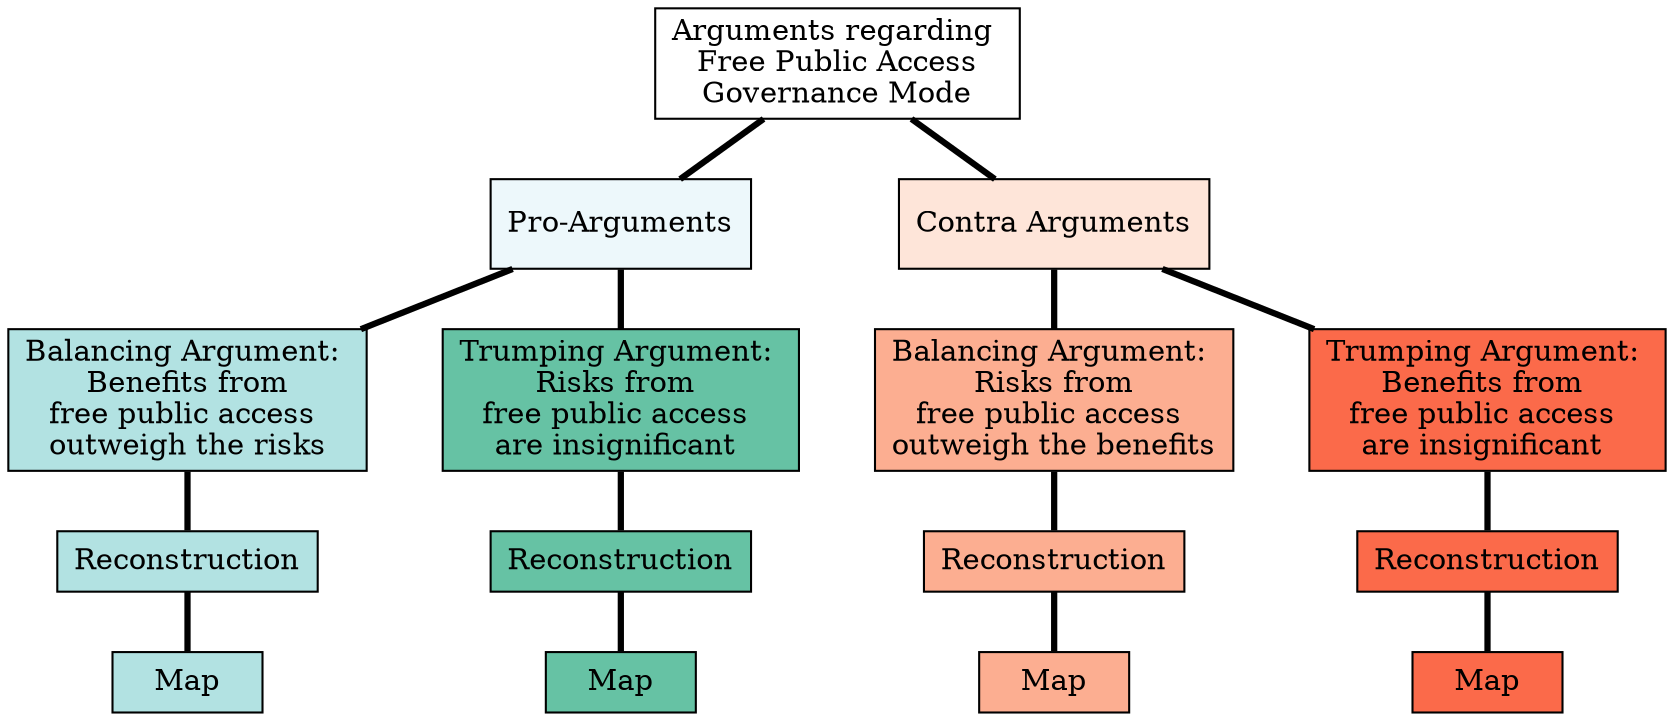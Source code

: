 digraph "Argument Structure GM-1: Free Public Access" {
 graph [newrank = true,
		nodesep = 0.5,
		ranksep = 0.4,
		overlap = true,
		splines = false,]
 node [fixedsize = false,
		fontsize = 14,
		height = 1,
		shape = box,
		style = "filled,setlinewidth(1)",
		width = 1,
		color=black]
 edge [arrowhead = none,
		arrowsize = 1,
		labelfontname = "Ubuntu",
		weight = 10,
		style = "filled,setlinewidth(3)",
		color=black]

 Label_1 [
  label="Arguments regarding \n Free Public Access \nGovernance Mode",
  URL="https://jenkaubuntu.github.io/twon-website-mockup.github.io/argument-rekos/arg-rekos.html",
  fillcolor="white",
  width=1
  height=.6]
  
 pro_1 [
    href="https://jenkaubuntu.github.io/twon-website-mockup.github.io/argument-rekos/arg-rekos.html#pro-arguments-free-public-access",
    fillcolor="#edf8fb",
    fixedsize=false,
    label="Pro-Arguments"
    height=0.6,
    row=func,
    width=1]
 pro_ba_1_claim [
    fillcolor="#b2e2e2",
    fixedsize=false,
    label="Balancing Argument: \n Benefits from \nfree public access \noutweigh the risks"
    fontcolor=black,
    height=0.6,
    row=func,
    width=1]
 pro_ba_arg_reko_1 [
    URL="https://jenkaubuntu.github.io/twon-website-mockup.github.io/argument-rekos/arg-rekos.html#balancing-pro-argumentation-gm-1",
    fillcolor="#b2e2e2",
    fixedsize=false,
    label="Reconstruction"
    fontcolor=black,
    height=0.4,
    row=func,
    width=1]
 pro_ba_arg_map_1 [
    URL="",
    fillcolor="#b2e2e2",
    fixedsize=false,
    label="Map"
    fontcolor=black,
    height=0.4,
    row=func,
    width=1]
 pro_trump_1_claim [
    URL="",
    fillcolor="#66c2a4",
    fixedsize=false,
    label="Trumping Argument: \nRisks from \nfree public access \nare insignificant "
    fontcolor=black,
    height=0.6,
    row=func,
    width=1]
 pro_trump_arg_reko_1 [
    URL="https://jenkaubuntu.github.io/twon-website-mockup.github.io/argument-rekos/arg-rekos.html#trumping-pro-argumentation-gm-1",
    fillcolor="#66c2a4",
    fixedsize=false,
    label="Reconstruction"
    fontcolor=black,
    height=0.4,
    row=func,
    width=1]
 pro_trump_arg_map_1 [
    URL="https://jenkaubuntu.github.io/twon-website-mockup.github.io/argument-rekos/argument-maps.html#gm-1-trumping-argumentation",
    fillcolor="#66c2a4",
    fixedsize=false,
    label="Map"
    fontcolor=black,
    height=0.4,
    row=func,
    width=1]
 
 contra_arg_1 [
    URL="https://jenkaubuntu.github.io/twon-website-mockup.github.io/argument-rekos/arg-rekos.html#contra-arguments-free-public-access",
    fillcolor="#fee5d9",
    fixedsize=false,
    label="Contra Arguments"
    height=0.6,
    row=func,
    width=1]
 contra_ba_1_claim [
    URL="",
    fillcolor="#fcae91",
    fixedsize=false,
    label="Balancing Argument: \n Risks from \nfree public access \noutweigh the benefits"
    fontcolor=black,
    height=0.6,
    row=func,
    width=1]
 contra_ba_arg_reko_1 [
    URL="https://jenkaubuntu.github.io/twon-website-mockup.github.io/argument-rekos/arg-rekos.html#balancing-contra-argument-gm-1",
    fillcolor="#fcae91",
    fixedsize=false,
    label="Reconstruction"
    fontcolor=black,
    height=0.4,
    row=func,
    width=1]
 contra_ba_arg_map_1 [
    URL="",
    fillcolor="#fcae91",
    fixedsize=false,
    label="Map"
    fontcolor=black,
    height=0.4,
    row=func,
    width=1]
 contra_trump_1_claim [
    fillcolor="#fb6a4a",
    fixedsize=false,
    label="Trumping Argument: \nBenefits from \nfree public access \nare insignificant "
    fontcolor=black,
    height=0.6,
    row=func,
    width=1]
 contra_trump_arg_reko_1 [
    URL="https://jenkaubuntu.github.io/twon-website-mockup.github.io/argument-rekos/arg-rekos.html#trumping-contra-argument-gm-1",
    fillcolor="#fb6a4a",
    fixedsize=false,
    label="Reconstruction"
    fontcolor=black,
    height=0.4,
    row=func,
    width=1]
 contra_trump_arg_map_1 [
    URL="",
    fillcolor="#fb6a4a",
    fixedsize=false,
    label="Map"
    fontcolor=black,
    height=0.4,
    row=func,
    width=1]
  
 Label_1 -> pro_1
 Label_1 -> contra_arg_1
 
 pro_1 -> pro_ba_1_claim
 pro_ba_1_claim -> pro_ba_arg_reko_1
 pro_ba_arg_reko_1 -> pro_ba_arg_map_1
 pro_1 -> pro_trump_1_claim
 pro_trump_1_claim -> pro_trump_arg_reko_1
 pro_trump_arg_reko_1 -> pro_trump_arg_map_1
 
 contra_arg_1 -> contra_ba_1_claim
 contra_ba_1_claim -> contra_ba_arg_reko_1
 contra_ba_arg_reko_1 -> contra_ba_arg_map_1
 contra_arg_1 -> contra_trump_1_claim
 contra_trump_1_claim -> contra_trump_arg_reko_1
 contra_trump_arg_reko_1 -> contra_trump_arg_map_1
}